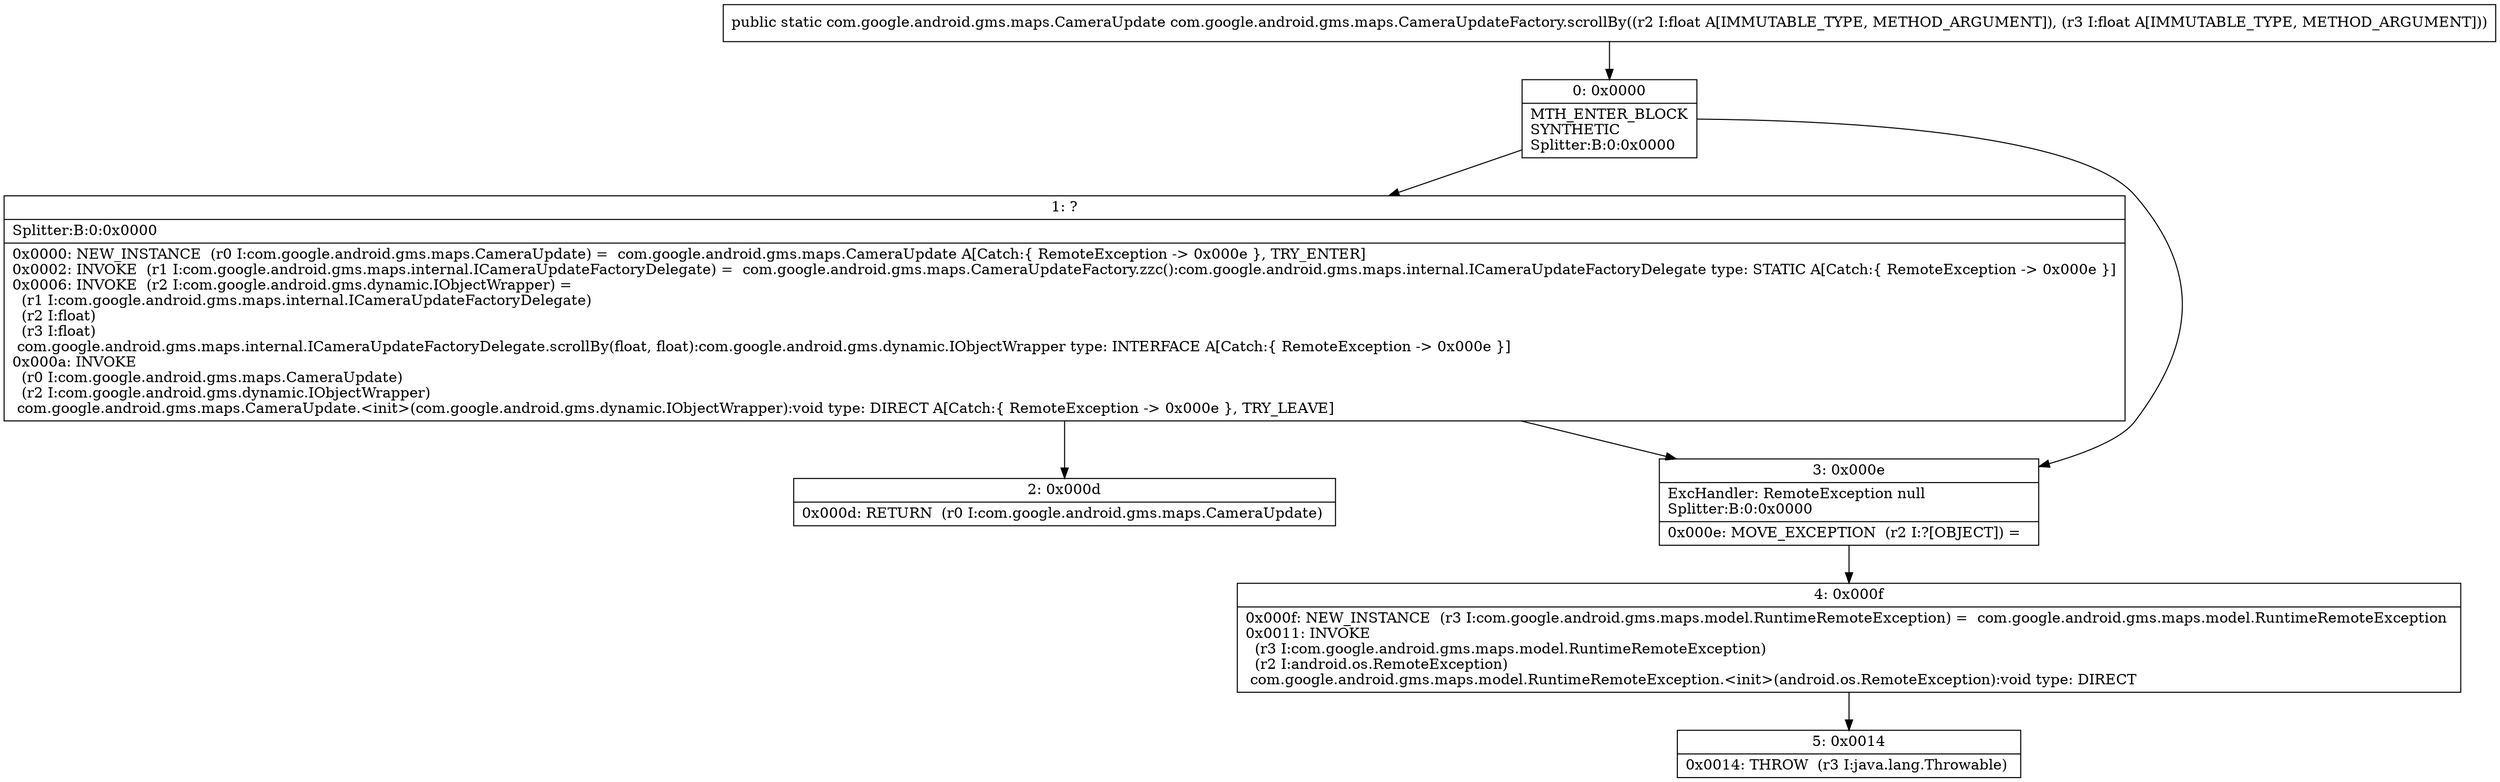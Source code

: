 digraph "CFG forcom.google.android.gms.maps.CameraUpdateFactory.scrollBy(FF)Lcom\/google\/android\/gms\/maps\/CameraUpdate;" {
Node_0 [shape=record,label="{0\:\ 0x0000|MTH_ENTER_BLOCK\lSYNTHETIC\lSplitter:B:0:0x0000\l}"];
Node_1 [shape=record,label="{1\:\ ?|Splitter:B:0:0x0000\l|0x0000: NEW_INSTANCE  (r0 I:com.google.android.gms.maps.CameraUpdate) =  com.google.android.gms.maps.CameraUpdate A[Catch:\{ RemoteException \-\> 0x000e \}, TRY_ENTER]\l0x0002: INVOKE  (r1 I:com.google.android.gms.maps.internal.ICameraUpdateFactoryDelegate) =  com.google.android.gms.maps.CameraUpdateFactory.zzc():com.google.android.gms.maps.internal.ICameraUpdateFactoryDelegate type: STATIC A[Catch:\{ RemoteException \-\> 0x000e \}]\l0x0006: INVOKE  (r2 I:com.google.android.gms.dynamic.IObjectWrapper) = \l  (r1 I:com.google.android.gms.maps.internal.ICameraUpdateFactoryDelegate)\l  (r2 I:float)\l  (r3 I:float)\l com.google.android.gms.maps.internal.ICameraUpdateFactoryDelegate.scrollBy(float, float):com.google.android.gms.dynamic.IObjectWrapper type: INTERFACE A[Catch:\{ RemoteException \-\> 0x000e \}]\l0x000a: INVOKE  \l  (r0 I:com.google.android.gms.maps.CameraUpdate)\l  (r2 I:com.google.android.gms.dynamic.IObjectWrapper)\l com.google.android.gms.maps.CameraUpdate.\<init\>(com.google.android.gms.dynamic.IObjectWrapper):void type: DIRECT A[Catch:\{ RemoteException \-\> 0x000e \}, TRY_LEAVE]\l}"];
Node_2 [shape=record,label="{2\:\ 0x000d|0x000d: RETURN  (r0 I:com.google.android.gms.maps.CameraUpdate) \l}"];
Node_3 [shape=record,label="{3\:\ 0x000e|ExcHandler: RemoteException null\lSplitter:B:0:0x0000\l|0x000e: MOVE_EXCEPTION  (r2 I:?[OBJECT]) =  \l}"];
Node_4 [shape=record,label="{4\:\ 0x000f|0x000f: NEW_INSTANCE  (r3 I:com.google.android.gms.maps.model.RuntimeRemoteException) =  com.google.android.gms.maps.model.RuntimeRemoteException \l0x0011: INVOKE  \l  (r3 I:com.google.android.gms.maps.model.RuntimeRemoteException)\l  (r2 I:android.os.RemoteException)\l com.google.android.gms.maps.model.RuntimeRemoteException.\<init\>(android.os.RemoteException):void type: DIRECT \l}"];
Node_5 [shape=record,label="{5\:\ 0x0014|0x0014: THROW  (r3 I:java.lang.Throwable) \l}"];
MethodNode[shape=record,label="{public static com.google.android.gms.maps.CameraUpdate com.google.android.gms.maps.CameraUpdateFactory.scrollBy((r2 I:float A[IMMUTABLE_TYPE, METHOD_ARGUMENT]), (r3 I:float A[IMMUTABLE_TYPE, METHOD_ARGUMENT])) }"];
MethodNode -> Node_0;
Node_0 -> Node_1;
Node_0 -> Node_3;
Node_1 -> Node_2;
Node_1 -> Node_3;
Node_3 -> Node_4;
Node_4 -> Node_5;
}

